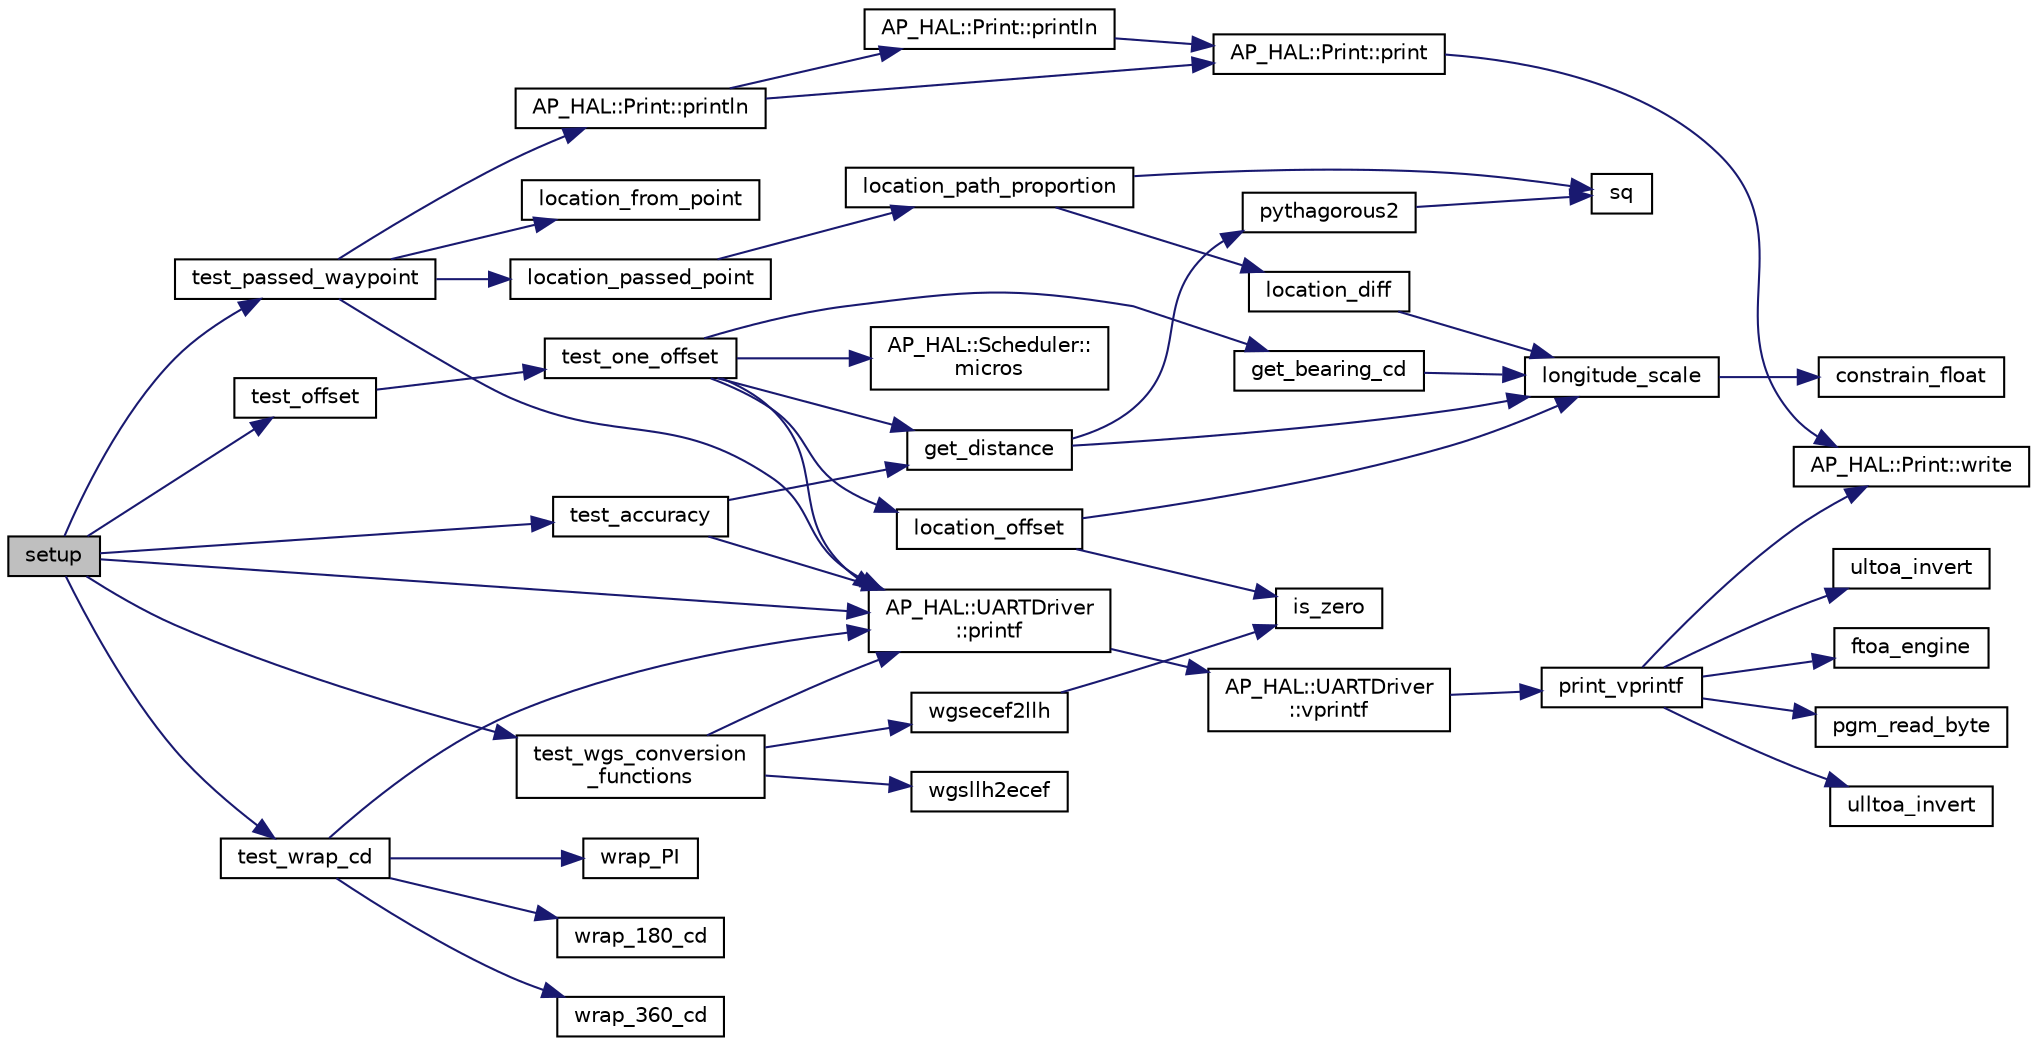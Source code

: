 digraph "setup"
{
 // INTERACTIVE_SVG=YES
  edge [fontname="Helvetica",fontsize="10",labelfontname="Helvetica",labelfontsize="10"];
  node [fontname="Helvetica",fontsize="10",shape=record];
  rankdir="LR";
  Node1 [label="setup",height=0.2,width=0.4,color="black", fillcolor="grey75", style="filled", fontcolor="black"];
  Node1 -> Node2 [color="midnightblue",fontsize="10",style="solid",fontname="Helvetica"];
  Node2 [label="test_passed_waypoint",height=0.2,width=0.4,color="black", fillcolor="white", style="filled",URL="$examples_2location_2location_8cpp.html#aff2387ea872bdd079c8de9005c934319"];
  Node2 -> Node3 [color="midnightblue",fontsize="10",style="solid",fontname="Helvetica"];
  Node3 [label="AP_HAL::Print::println",height=0.2,width=0.4,color="black", fillcolor="white", style="filled",URL="$classAP__HAL_1_1Print.html#ad337ce3f7977411b7d34d47a51e5737e"];
  Node3 -> Node4 [color="midnightblue",fontsize="10",style="solid",fontname="Helvetica"];
  Node4 [label="AP_HAL::Print::print",height=0.2,width=0.4,color="black", fillcolor="white", style="filled",URL="$classAP__HAL_1_1Print.html#acfe80773011eb17dfb52c2fba517a093"];
  Node4 -> Node5 [color="midnightblue",fontsize="10",style="solid",fontname="Helvetica"];
  Node5 [label="AP_HAL::Print::write",height=0.2,width=0.4,color="black", fillcolor="white", style="filled",URL="$classAP__HAL_1_1Print.html#acc65391952a43334f8f5c9bef341f501"];
  Node3 -> Node6 [color="midnightblue",fontsize="10",style="solid",fontname="Helvetica"];
  Node6 [label="AP_HAL::Print::println",height=0.2,width=0.4,color="black", fillcolor="white", style="filled",URL="$classAP__HAL_1_1Print.html#a169b128f9e22f0c15883768f580541a2"];
  Node6 -> Node4 [color="midnightblue",fontsize="10",style="solid",fontname="Helvetica"];
  Node2 -> Node7 [color="midnightblue",fontsize="10",style="solid",fontname="Helvetica"];
  Node7 [label="location_from_point",height=0.2,width=0.4,color="black", fillcolor="white", style="filled",URL="$examples_2location_2location_8cpp.html#a117c49dcd63a2274afc6c2e413e9fa9e"];
  Node2 -> Node8 [color="midnightblue",fontsize="10",style="solid",fontname="Helvetica"];
  Node8 [label="location_passed_point",height=0.2,width=0.4,color="black", fillcolor="white", style="filled",URL="$location_8cpp.html#ab6cd880d070717b4c3cc7a7278768e72"];
  Node8 -> Node9 [color="midnightblue",fontsize="10",style="solid",fontname="Helvetica"];
  Node9 [label="location_path_proportion",height=0.2,width=0.4,color="black", fillcolor="white", style="filled",URL="$location_8cpp.html#ab0ccbafe7e2809759eea8d45d23e4ba0"];
  Node9 -> Node10 [color="midnightblue",fontsize="10",style="solid",fontname="Helvetica"];
  Node10 [label="location_diff",height=0.2,width=0.4,color="black", fillcolor="white", style="filled",URL="$location_8cpp.html#a527b26472ed6f2e0c141e109a0722a0a"];
  Node10 -> Node11 [color="midnightblue",fontsize="10",style="solid",fontname="Helvetica"];
  Node11 [label="longitude_scale",height=0.2,width=0.4,color="black", fillcolor="white", style="filled",URL="$location_8cpp.html#ad2368c582f3e0c135e2a74772f4db61a"];
  Node11 -> Node12 [color="midnightblue",fontsize="10",style="solid",fontname="Helvetica"];
  Node12 [label="constrain_float",height=0.2,width=0.4,color="black", fillcolor="white", style="filled",URL="$AP__Math_8h.html#a27149a7dfbb14319088e8332705c0046"];
  Node9 -> Node13 [color="midnightblue",fontsize="10",style="solid",fontname="Helvetica"];
  Node13 [label="sq",height=0.2,width=0.4,color="black", fillcolor="white", style="filled",URL="$AP__Math_8h.html#a00f57739f8671cb41eae08a51b7cbf7c"];
  Node2 -> Node14 [color="midnightblue",fontsize="10",style="solid",fontname="Helvetica"];
  Node14 [label="AP_HAL::UARTDriver\l::printf",height=0.2,width=0.4,color="black", fillcolor="white", style="filled",URL="$classAP__HAL_1_1UARTDriver.html#a65c7824b8877f7a2f79365c8ffae8f56"];
  Node14 -> Node15 [color="midnightblue",fontsize="10",style="solid",fontname="Helvetica"];
  Node15 [label="AP_HAL::UARTDriver\l::vprintf",height=0.2,width=0.4,color="black", fillcolor="white", style="filled",URL="$classAP__HAL_1_1UARTDriver.html#aa8abfb6d6641299472c29ac1edde559f"];
  Node15 -> Node16 [color="midnightblue",fontsize="10",style="solid",fontname="Helvetica"];
  Node16 [label="print_vprintf",height=0.2,width=0.4,color="black", fillcolor="white", style="filled",URL="$print__vprintf_8cpp.html#a473b9349f4b086b552a21eb8fe057016"];
  Node16 -> Node5 [color="midnightblue",fontsize="10",style="solid",fontname="Helvetica"];
  Node16 -> Node17 [color="midnightblue",fontsize="10",style="solid",fontname="Helvetica"];
  Node17 [label="ftoa_engine",height=0.2,width=0.4,color="black", fillcolor="white", style="filled",URL="$ftoa__engine_8cpp.html#a1c28234da8f20b43c85890d4bb452947"];
  Node16 -> Node18 [color="midnightblue",fontsize="10",style="solid",fontname="Helvetica"];
  Node18 [label="pgm_read_byte",height=0.2,width=0.4,color="black", fillcolor="white", style="filled",URL="$AP__Progmem_8h.html#a1514e0408e036062b4af844baaf567da"];
  Node16 -> Node19 [color="midnightblue",fontsize="10",style="solid",fontname="Helvetica"];
  Node19 [label="ulltoa_invert",height=0.2,width=0.4,color="black", fillcolor="white", style="filled",URL="$utoa__invert_8cpp.html#a34926f552460b47c414ec4d83b32815c"];
  Node16 -> Node20 [color="midnightblue",fontsize="10",style="solid",fontname="Helvetica"];
  Node20 [label="ultoa_invert",height=0.2,width=0.4,color="black", fillcolor="white", style="filled",URL="$utoa__invert_8cpp.html#a5d99bba8e697c1e11da489d88fca8559"];
  Node1 -> Node21 [color="midnightblue",fontsize="10",style="solid",fontname="Helvetica"];
  Node21 [label="test_offset",height=0.2,width=0.4,color="black", fillcolor="white", style="filled",URL="$examples_2location_2location_8cpp.html#ac7efc0072d2ac5bca8b847032980a1dd"];
  Node21 -> Node22 [color="midnightblue",fontsize="10",style="solid",fontname="Helvetica"];
  Node22 [label="test_one_offset",height=0.2,width=0.4,color="black", fillcolor="white", style="filled",URL="$examples_2location_2location_8cpp.html#af4c4a815e04b2917f9e189120d8b2ad1"];
  Node22 -> Node23 [color="midnightblue",fontsize="10",style="solid",fontname="Helvetica"];
  Node23 [label="AP_HAL::Scheduler::\lmicros",height=0.2,width=0.4,color="black", fillcolor="white", style="filled",URL="$classAP__HAL_1_1Scheduler.html#add46d722bfb08a16f220e63591654e46"];
  Node22 -> Node24 [color="midnightblue",fontsize="10",style="solid",fontname="Helvetica"];
  Node24 [label="location_offset",height=0.2,width=0.4,color="black", fillcolor="white", style="filled",URL="$location_8cpp.html#a717b438a67f0b41665feec9009ba1bd4"];
  Node24 -> Node25 [color="midnightblue",fontsize="10",style="solid",fontname="Helvetica"];
  Node25 [label="is_zero",height=0.2,width=0.4,color="black", fillcolor="white", style="filled",URL="$AP__Math_8h.html#a108b79eeb35c5d58f324458ec9e1e9f2"];
  Node24 -> Node11 [color="midnightblue",fontsize="10",style="solid",fontname="Helvetica"];
  Node22 -> Node14 [color="midnightblue",fontsize="10",style="solid",fontname="Helvetica"];
  Node22 -> Node26 [color="midnightblue",fontsize="10",style="solid",fontname="Helvetica"];
  Node26 [label="get_distance",height=0.2,width=0.4,color="black", fillcolor="white", style="filled",URL="$location_8cpp.html#aa825a788804b8dd4cf1e3cfb42960a8b"];
  Node26 -> Node11 [color="midnightblue",fontsize="10",style="solid",fontname="Helvetica"];
  Node26 -> Node27 [color="midnightblue",fontsize="10",style="solid",fontname="Helvetica"];
  Node27 [label="pythagorous2",height=0.2,width=0.4,color="black", fillcolor="white", style="filled",URL="$AP__Math_8h.html#a4a065531591469723bec18f9034a91c3"];
  Node27 -> Node13 [color="midnightblue",fontsize="10",style="solid",fontname="Helvetica"];
  Node22 -> Node28 [color="midnightblue",fontsize="10",style="solid",fontname="Helvetica"];
  Node28 [label="get_bearing_cd",height=0.2,width=0.4,color="black", fillcolor="white", style="filled",URL="$location_8cpp.html#a224e7b94333df3a15a18499026474ac9"];
  Node28 -> Node11 [color="midnightblue",fontsize="10",style="solid",fontname="Helvetica"];
  Node1 -> Node29 [color="midnightblue",fontsize="10",style="solid",fontname="Helvetica"];
  Node29 [label="test_accuracy",height=0.2,width=0.4,color="black", fillcolor="white", style="filled",URL="$examples_2location_2location_8cpp.html#a2cdcbcb30d47a7c6a9fde641d87a0b0f"];
  Node29 -> Node14 [color="midnightblue",fontsize="10",style="solid",fontname="Helvetica"];
  Node29 -> Node26 [color="midnightblue",fontsize="10",style="solid",fontname="Helvetica"];
  Node1 -> Node30 [color="midnightblue",fontsize="10",style="solid",fontname="Helvetica"];
  Node30 [label="test_wrap_cd",height=0.2,width=0.4,color="black", fillcolor="white", style="filled",URL="$examples_2location_2location_8cpp.html#a18b394b760075c6e3788a2387b9c70a6"];
  Node30 -> Node31 [color="midnightblue",fontsize="10",style="solid",fontname="Helvetica"];
  Node31 [label="wrap_180_cd",height=0.2,width=0.4,color="black", fillcolor="white", style="filled",URL="$location_8cpp.html#a35821002985a8e3e526c8ccad9bb9934"];
  Node30 -> Node14 [color="midnightblue",fontsize="10",style="solid",fontname="Helvetica"];
  Node30 -> Node32 [color="midnightblue",fontsize="10",style="solid",fontname="Helvetica"];
  Node32 [label="wrap_360_cd",height=0.2,width=0.4,color="black", fillcolor="white", style="filled",URL="$location_8cpp.html#aec935e3ce7fb13099565b27693547d09"];
  Node30 -> Node33 [color="midnightblue",fontsize="10",style="solid",fontname="Helvetica"];
  Node33 [label="wrap_PI",height=0.2,width=0.4,color="black", fillcolor="white", style="filled",URL="$location_8cpp.html#ada62278a4b460237f914e1c6a5355e55"];
  Node1 -> Node34 [color="midnightblue",fontsize="10",style="solid",fontname="Helvetica"];
  Node34 [label="test_wgs_conversion\l_functions",height=0.2,width=0.4,color="black", fillcolor="white", style="filled",URL="$examples_2location_2location_8cpp.html#a630a3e10ff505da8c4e7dbcfdbd1ff76"];
  Node34 -> Node14 [color="midnightblue",fontsize="10",style="solid",fontname="Helvetica"];
  Node34 -> Node35 [color="midnightblue",fontsize="10",style="solid",fontname="Helvetica"];
  Node35 [label="wgsllh2ecef",height=0.2,width=0.4,color="black", fillcolor="white", style="filled",URL="$location_8cpp.html#a5b6072b7df92379eadfe4cf9cf7e60c7"];
  Node34 -> Node36 [color="midnightblue",fontsize="10",style="solid",fontname="Helvetica"];
  Node36 [label="wgsecef2llh",height=0.2,width=0.4,color="black", fillcolor="white", style="filled",URL="$location_8cpp.html#ae2228950bd3572416f45c4cd13450b71"];
  Node36 -> Node25 [color="midnightblue",fontsize="10",style="solid",fontname="Helvetica"];
  Node1 -> Node14 [color="midnightblue",fontsize="10",style="solid",fontname="Helvetica"];
}
